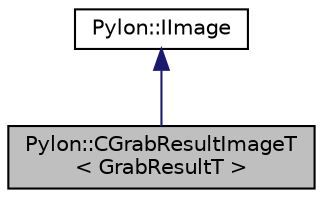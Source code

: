 digraph "Pylon::CGrabResultImageT&lt; GrabResultT &gt;"
{
  edge [fontname="Helvetica",fontsize="10",labelfontname="Helvetica",labelfontsize="10"];
  node [fontname="Helvetica",fontsize="10",shape=record];
  Node1 [label="Pylon::CGrabResultImageT\l\< GrabResultT \>",height=0.2,width=0.4,color="black", fillcolor="grey75", style="filled", fontcolor="black"];
  Node2 -> Node1 [dir="back",color="midnightblue",fontsize="10",style="solid",fontname="Helvetica"];
  Node2 [label="Pylon::IImage",height=0.2,width=0.4,color="black", fillcolor="white", style="filled",URL="$struct_pylon_1_1_i_image.html",tooltip="Usable to access image properties and image buffer. "];
}
